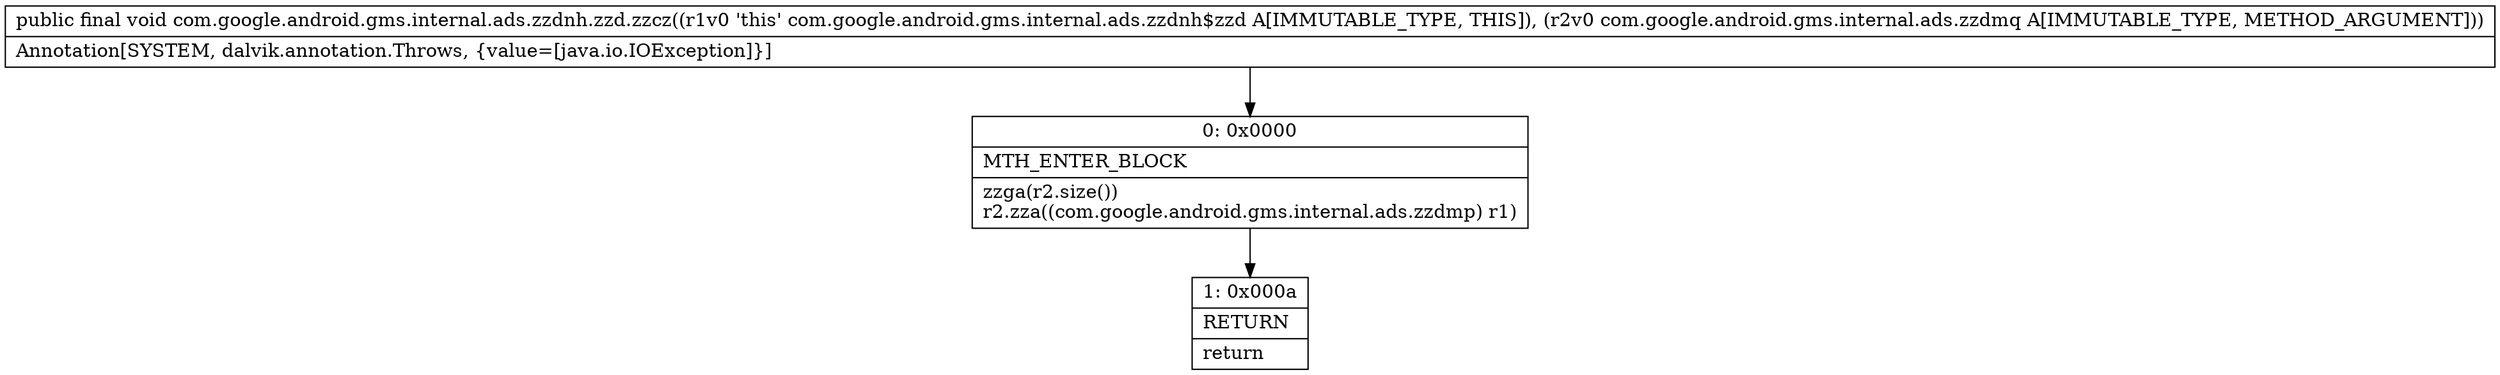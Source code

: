 digraph "CFG forcom.google.android.gms.internal.ads.zzdnh.zzd.zzcz(Lcom\/google\/android\/gms\/internal\/ads\/zzdmq;)V" {
Node_0 [shape=record,label="{0\:\ 0x0000|MTH_ENTER_BLOCK\l|zzga(r2.size())\lr2.zza((com.google.android.gms.internal.ads.zzdmp) r1)\l}"];
Node_1 [shape=record,label="{1\:\ 0x000a|RETURN\l|return\l}"];
MethodNode[shape=record,label="{public final void com.google.android.gms.internal.ads.zzdnh.zzd.zzcz((r1v0 'this' com.google.android.gms.internal.ads.zzdnh$zzd A[IMMUTABLE_TYPE, THIS]), (r2v0 com.google.android.gms.internal.ads.zzdmq A[IMMUTABLE_TYPE, METHOD_ARGUMENT]))  | Annotation[SYSTEM, dalvik.annotation.Throws, \{value=[java.io.IOException]\}]\l}"];
MethodNode -> Node_0;
Node_0 -> Node_1;
}

